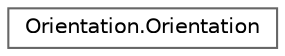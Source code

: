 digraph "Graphical Class Hierarchy"
{
 // LATEX_PDF_SIZE
  bgcolor="transparent";
  edge [fontname=Helvetica,fontsize=10,labelfontname=Helvetica,labelfontsize=10];
  node [fontname=Helvetica,fontsize=10,shape=box,height=0.2,width=0.4];
  rankdir="LR";
  Node0 [label="Orientation.Orientation",height=0.2,width=0.4,color="grey40", fillcolor="white", style="filled",URL="$class_orientation_1_1_orientation.html",tooltip=" "];
}
